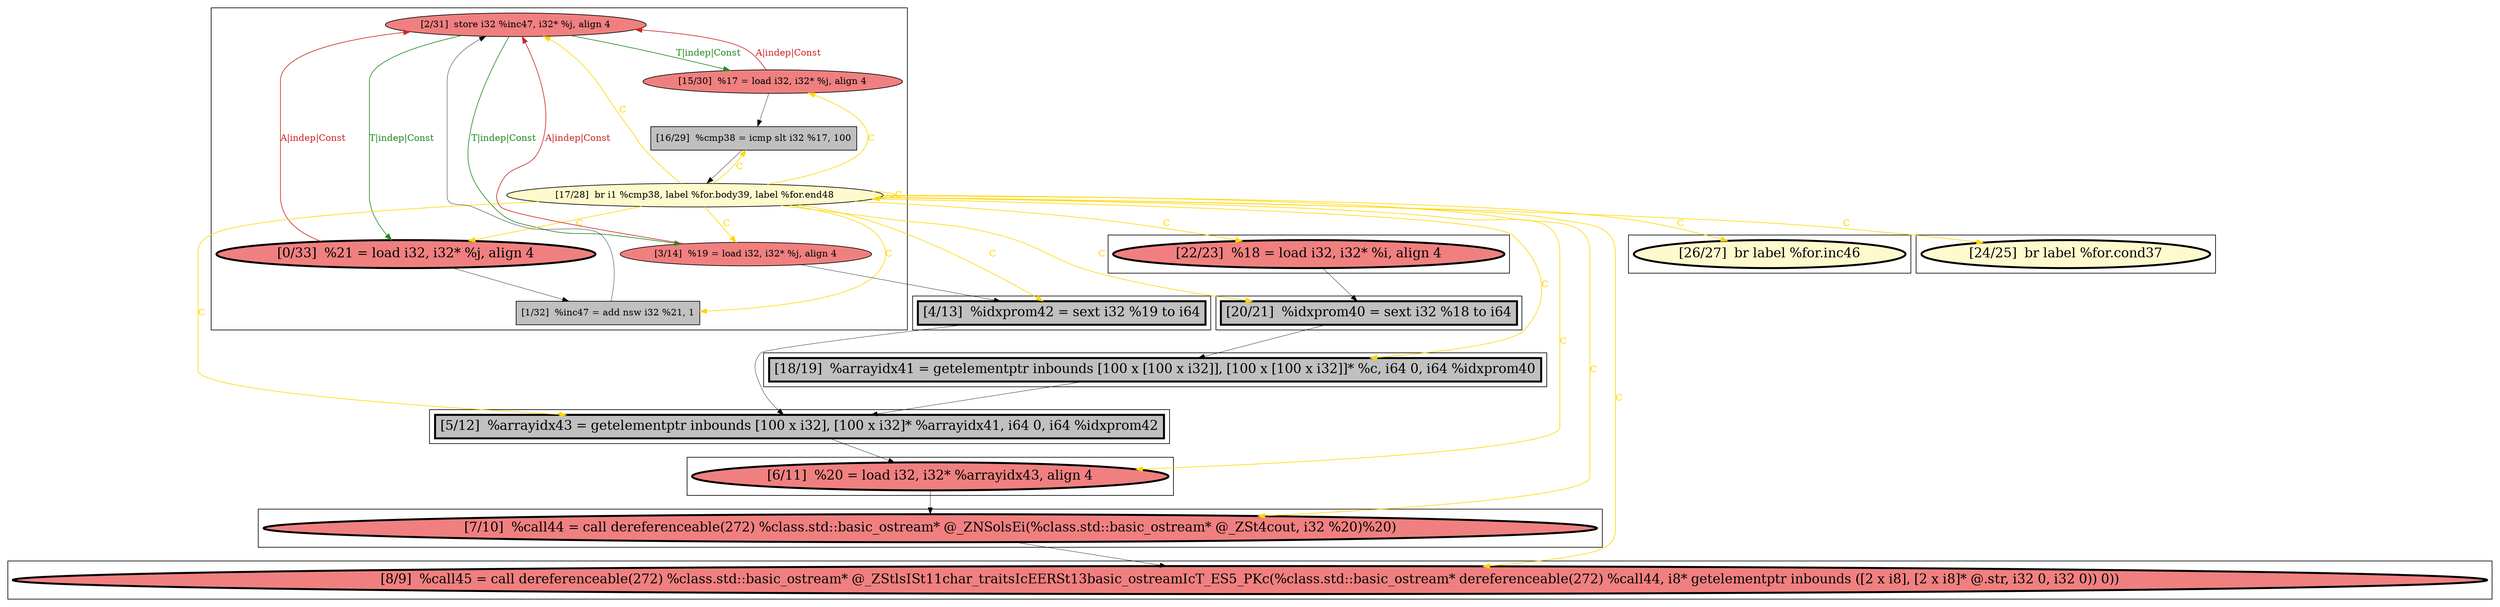 
digraph G {



node1319->node1317 [style=solid,color=forestgreen,label="T|indep|Const",penwidth=1.0,fontcolor=forestgreen ]
node1320->node1318 [style=solid,color=black,label="",penwidth=0.5,fontcolor=black ]
node1315->node1311 [style=solid,color=black,label="",penwidth=0.5,fontcolor=black ]
node1318->node1315 [style=solid,color=gold,label="C",penwidth=1.0,fontcolor=gold ]
node1308->node1307 [style=solid,color=black,label="",penwidth=0.5,fontcolor=black ]
node1321->node1320 [style=solid,color=black,label="",penwidth=0.5,fontcolor=black ]
node1317->node1316 [style=solid,color=black,label="",penwidth=0.5,fontcolor=black ]
node1318->node1322 [style=solid,color=gold,label="C",penwidth=1.0,fontcolor=gold ]
node1316->node1319 [style=solid,color=black,label="",penwidth=0.5,fontcolor=black ]
node1318->node1317 [style=solid,color=gold,label="C",penwidth=1.0,fontcolor=gold ]
node1323->node1314 [style=solid,color=black,label="",penwidth=0.5,fontcolor=black ]
node1309->node1308 [style=solid,color=black,label="",penwidth=0.5,fontcolor=black ]
node1318->node1321 [style=solid,color=gold,label="C",penwidth=1.0,fontcolor=gold ]
node1314->node1310 [style=solid,color=black,label="",penwidth=0.5,fontcolor=black ]
node1318->node1323 [style=solid,color=gold,label="C",penwidth=1.0,fontcolor=gold ]
node1318->node1307 [style=solid,color=gold,label="C",penwidth=1.0,fontcolor=gold ]
node1318->node1311 [style=solid,color=gold,label="C",penwidth=1.0,fontcolor=gold ]
node1318->node1316 [style=solid,color=gold,label="C",penwidth=1.0,fontcolor=gold ]
node1322->node1323 [style=solid,color=black,label="",penwidth=0.5,fontcolor=black ]
node1318->node1314 [style=solid,color=gold,label="C",penwidth=1.0,fontcolor=gold ]
node1318->node1308 [style=solid,color=gold,label="C",penwidth=1.0,fontcolor=gold ]
node1318->node1309 [style=solid,color=gold,label="C",penwidth=1.0,fontcolor=gold ]
node1318->node1312 [style=solid,color=gold,label="C",penwidth=1.0,fontcolor=gold ]
node1317->node1319 [style=solid,color=firebrick3,label="A|indep|Const",penwidth=1.0,fontcolor=firebrick3 ]
node1310->node1309 [style=solid,color=black,label="",penwidth=0.5,fontcolor=black ]
node1318->node1310 [style=solid,color=gold,label="C",penwidth=1.0,fontcolor=gold ]
node1319->node1321 [style=solid,color=forestgreen,label="T|indep|Const",penwidth=1.0,fontcolor=forestgreen ]
node1318->node1320 [style=solid,color=gold,label="C",penwidth=1.0,fontcolor=gold ]
node1321->node1319 [style=solid,color=firebrick3,label="A|indep|Const",penwidth=1.0,fontcolor=firebrick3 ]
node1311->node1310 [style=solid,color=black,label="",penwidth=0.5,fontcolor=black ]
node1318->node1319 [style=solid,color=gold,label="C",penwidth=1.0,fontcolor=gold ]
node1318->node1313 [style=solid,color=gold,label="C",penwidth=1.0,fontcolor=gold ]
node1315->node1319 [style=solid,color=firebrick3,label="A|indep|Const",penwidth=1.0,fontcolor=firebrick3 ]
node1318->node1318 [style=solid,color=gold,label="C",penwidth=1.0,fontcolor=gold ]
node1319->node1315 [style=solid,color=forestgreen,label="T|indep|Const",penwidth=1.0,fontcolor=forestgreen ]


subgraph cluster10 {


node1323 [penwidth=3.0,fontsize=20,fillcolor=grey,label="[20/21]  %idxprom40 = sext i32 %18 to i64",shape=rectangle,style=filled ]



}

subgraph cluster9 {


node1322 [penwidth=3.0,fontsize=20,fillcolor=lightcoral,label="[22/23]  %18 = load i32, i32* %i, align 4",shape=ellipse,style=filled ]



}

subgraph cluster8 {


node1321 [fillcolor=lightcoral,label="[15/30]  %17 = load i32, i32* %j, align 4",shape=ellipse,style=filled ]
node1316 [fillcolor=grey,label="[1/32]  %inc47 = add nsw i32 %21, 1",shape=rectangle,style=filled ]
node1317 [penwidth=3.0,fontsize=20,fillcolor=lightcoral,label="[0/33]  %21 = load i32, i32* %j, align 4",shape=ellipse,style=filled ]
node1315 [fillcolor=lightcoral,label="[3/14]  %19 = load i32, i32* %j, align 4",shape=ellipse,style=filled ]
node1318 [fillcolor=lemonchiffon,label="[17/28]  br i1 %cmp38, label %for.body39, label %for.end48",shape=ellipse,style=filled ]
node1319 [fillcolor=lightcoral,label="[2/31]  store i32 %inc47, i32* %j, align 4",shape=ellipse,style=filled ]
node1320 [fillcolor=grey,label="[16/29]  %cmp38 = icmp slt i32 %17, 100",shape=rectangle,style=filled ]



}

subgraph cluster7 {


node1314 [penwidth=3.0,fontsize=20,fillcolor=grey,label="[18/19]  %arrayidx41 = getelementptr inbounds [100 x [100 x i32]], [100 x [100 x i32]]* %c, i64 0, i64 %idxprom40",shape=rectangle,style=filled ]



}

subgraph cluster6 {


node1313 [penwidth=3.0,fontsize=20,fillcolor=lemonchiffon,label="[24/25]  br label %for.cond37",shape=ellipse,style=filled ]



}

subgraph cluster0 {


node1307 [penwidth=3.0,fontsize=20,fillcolor=lightcoral,label="[8/9]  %call45 = call dereferenceable(272) %class.std::basic_ostream* @_ZStlsISt11char_traitsIcEERSt13basic_ostreamIcT_ES5_PKc(%class.std::basic_ostream* dereferenceable(272) %call44, i8* getelementptr inbounds ([2 x i8], [2 x i8]* @.str, i32 0, i32 0)) 0))",shape=ellipse,style=filled ]



}

subgraph cluster5 {


node1312 [penwidth=3.0,fontsize=20,fillcolor=lemonchiffon,label="[26/27]  br label %for.inc46",shape=ellipse,style=filled ]



}

subgraph cluster1 {


node1308 [penwidth=3.0,fontsize=20,fillcolor=lightcoral,label="[7/10]  %call44 = call dereferenceable(272) %class.std::basic_ostream* @_ZNSolsEi(%class.std::basic_ostream* @_ZSt4cout, i32 %20)%20)",shape=ellipse,style=filled ]



}

subgraph cluster2 {


node1309 [penwidth=3.0,fontsize=20,fillcolor=lightcoral,label="[6/11]  %20 = load i32, i32* %arrayidx43, align 4",shape=ellipse,style=filled ]



}

subgraph cluster3 {


node1310 [penwidth=3.0,fontsize=20,fillcolor=grey,label="[5/12]  %arrayidx43 = getelementptr inbounds [100 x i32], [100 x i32]* %arrayidx41, i64 0, i64 %idxprom42",shape=rectangle,style=filled ]



}

subgraph cluster4 {


node1311 [penwidth=3.0,fontsize=20,fillcolor=grey,label="[4/13]  %idxprom42 = sext i32 %19 to i64",shape=rectangle,style=filled ]



}

}

